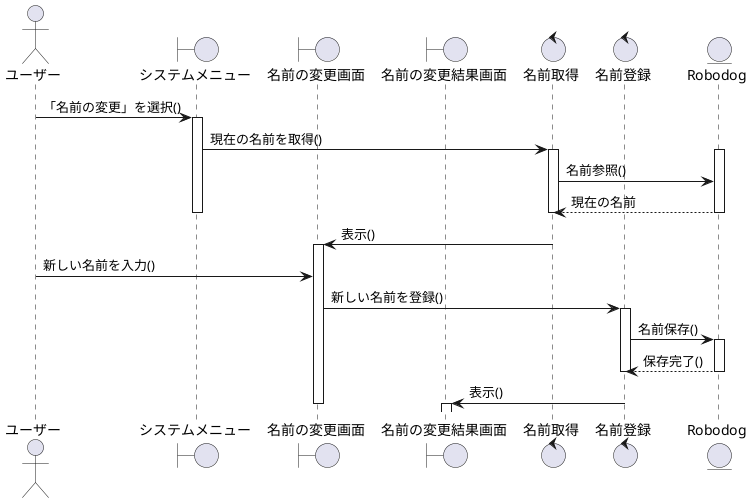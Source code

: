 @startuml シーケンス図


actor ユーザー
boundary システムメニュー
boundary 名前の変更画面
boundary 名前の変更結果画面
control 名前取得
control 名前登録
entity Robodog

ユーザー -> システムメニュー: 「名前の変更」を選択()
activate システムメニュー
システムメニュー -> 名前取得: 現在の名前を取得()
activate 名前取得
activate Robodog
名前取得 -> Robodog: 名前参照()
Robodog --> 名前取得: 現在の名前
deactivate Robodog

deactivate 名前取得
deactivate システムメニュー
名前取得 -> 名前の変更画面: 表示()
activate 名前の変更画面
ユーザー -> 名前の変更画面: 新しい名前を入力()
名前の変更画面 -> 名前登録: 新しい名前を登録()
activate 名前登録
名前登録 -> Robodog: 名前保存()
activate Robodog
Robodog --> 名前登録: 保存完了()
deactivate Robodog
deactivate 名前登録
名前登録 -> 名前の変更結果画面: 表示()
deactivate 名前の変更画面
activate 名前の変更結果画面





@enduml
